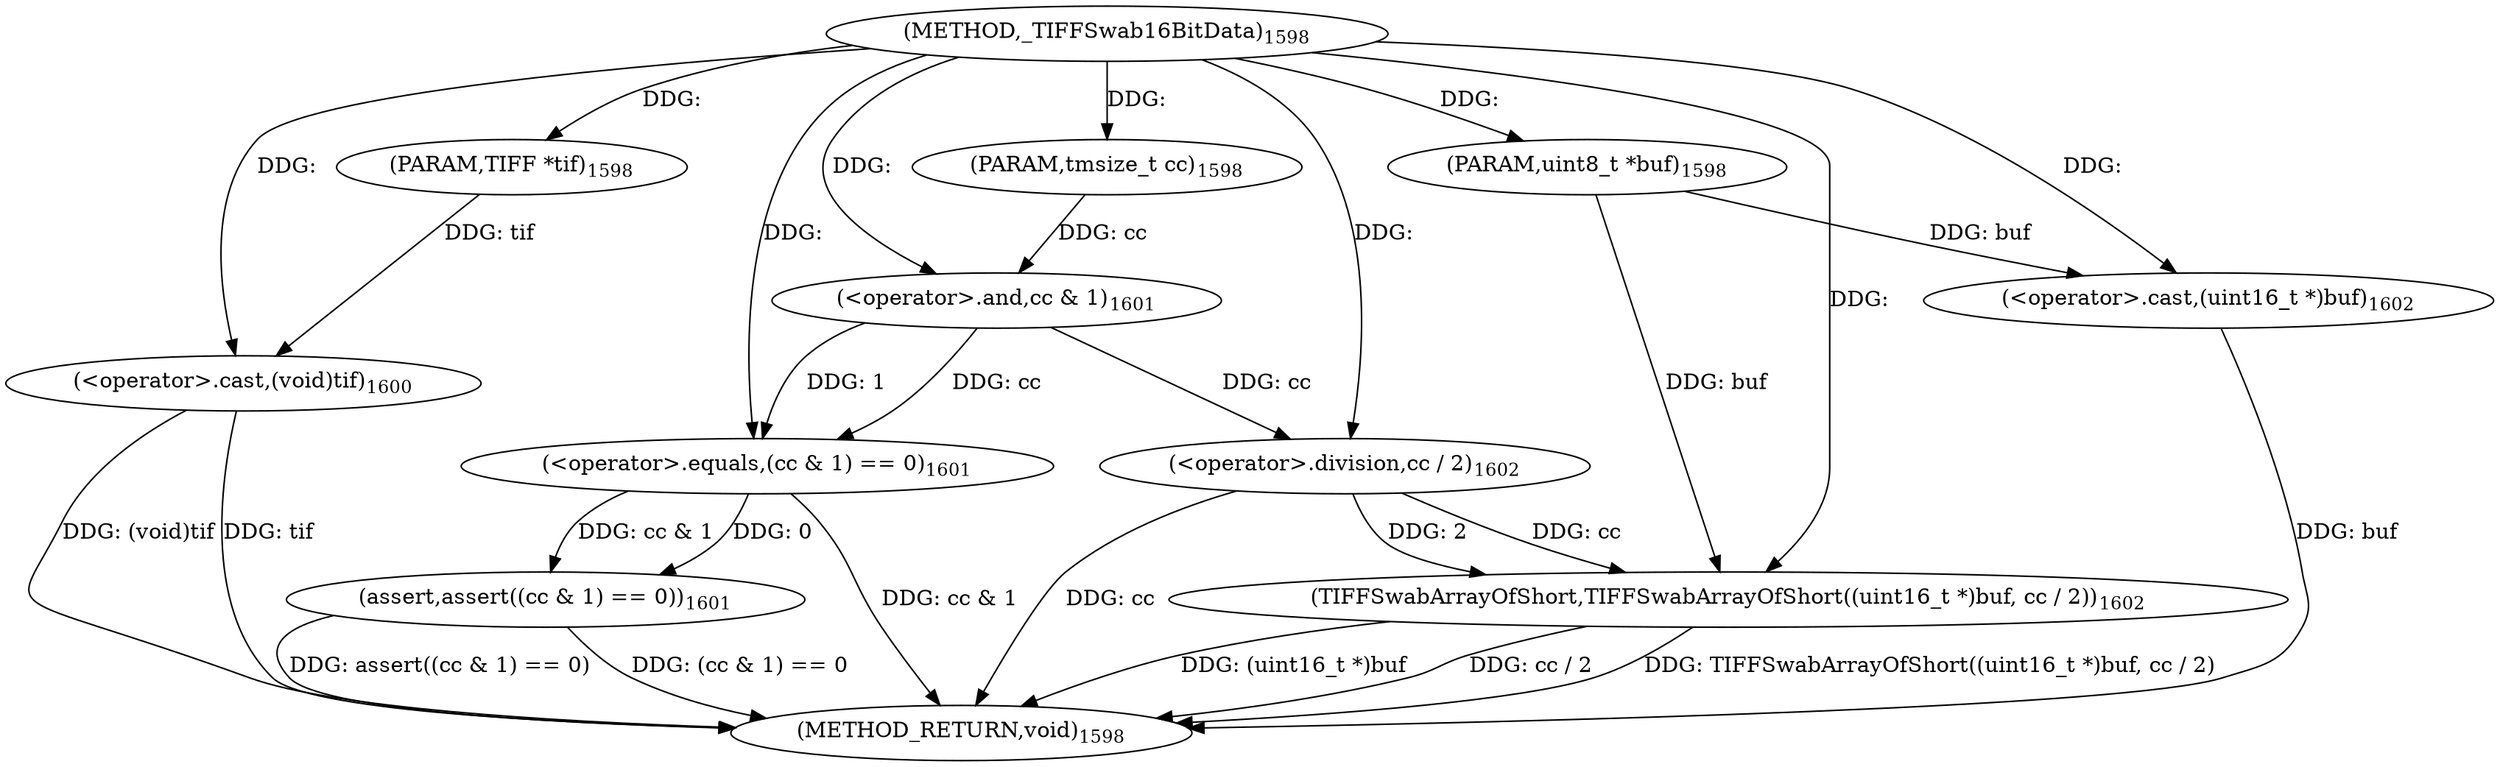digraph "_TIFFSwab16BitData" {  
"77877" [label = <(METHOD,_TIFFSwab16BitData)<SUB>1598</SUB>> ]
"77898" [label = <(METHOD_RETURN,void)<SUB>1598</SUB>> ]
"77878" [label = <(PARAM,TIFF *tif)<SUB>1598</SUB>> ]
"77879" [label = <(PARAM,uint8_t *buf)<SUB>1598</SUB>> ]
"77880" [label = <(PARAM,tmsize_t cc)<SUB>1598</SUB>> ]
"77882" [label = <(&lt;operator&gt;.cast,(void)tif)<SUB>1600</SUB>> ]
"77885" [label = <(assert,assert((cc &amp; 1) == 0))<SUB>1601</SUB>> ]
"77891" [label = <(TIFFSwabArrayOfShort,TIFFSwabArrayOfShort((uint16_t *)buf, cc / 2))<SUB>1602</SUB>> ]
"77886" [label = <(&lt;operator&gt;.equals,(cc &amp; 1) == 0)<SUB>1601</SUB>> ]
"77892" [label = <(&lt;operator&gt;.cast,(uint16_t *)buf)<SUB>1602</SUB>> ]
"77895" [label = <(&lt;operator&gt;.division,cc / 2)<SUB>1602</SUB>> ]
"77887" [label = <(&lt;operator&gt;.and,cc &amp; 1)<SUB>1601</SUB>> ]
  "77882" -> "77898"  [ label = "DDG: tif"] 
  "77882" -> "77898"  [ label = "DDG: (void)tif"] 
  "77886" -> "77898"  [ label = "DDG: cc &amp; 1"] 
  "77885" -> "77898"  [ label = "DDG: (cc &amp; 1) == 0"] 
  "77885" -> "77898"  [ label = "DDG: assert((cc &amp; 1) == 0)"] 
  "77892" -> "77898"  [ label = "DDG: buf"] 
  "77891" -> "77898"  [ label = "DDG: (uint16_t *)buf"] 
  "77895" -> "77898"  [ label = "DDG: cc"] 
  "77891" -> "77898"  [ label = "DDG: cc / 2"] 
  "77891" -> "77898"  [ label = "DDG: TIFFSwabArrayOfShort((uint16_t *)buf, cc / 2)"] 
  "77877" -> "77878"  [ label = "DDG: "] 
  "77877" -> "77879"  [ label = "DDG: "] 
  "77877" -> "77880"  [ label = "DDG: "] 
  "77878" -> "77882"  [ label = "DDG: tif"] 
  "77877" -> "77882"  [ label = "DDG: "] 
  "77886" -> "77885"  [ label = "DDG: cc &amp; 1"] 
  "77886" -> "77885"  [ label = "DDG: 0"] 
  "77879" -> "77891"  [ label = "DDG: buf"] 
  "77877" -> "77891"  [ label = "DDG: "] 
  "77895" -> "77891"  [ label = "DDG: cc"] 
  "77895" -> "77891"  [ label = "DDG: 2"] 
  "77887" -> "77886"  [ label = "DDG: cc"] 
  "77887" -> "77886"  [ label = "DDG: 1"] 
  "77877" -> "77886"  [ label = "DDG: "] 
  "77879" -> "77892"  [ label = "DDG: buf"] 
  "77877" -> "77892"  [ label = "DDG: "] 
  "77887" -> "77895"  [ label = "DDG: cc"] 
  "77877" -> "77895"  [ label = "DDG: "] 
  "77880" -> "77887"  [ label = "DDG: cc"] 
  "77877" -> "77887"  [ label = "DDG: "] 
}
